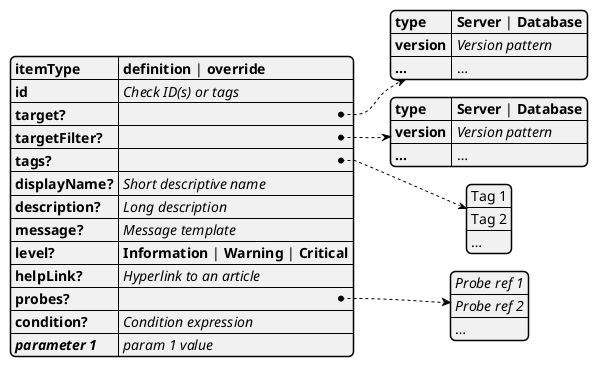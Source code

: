 @startjson
{
    "itemType": "<b>definition</b> | <b>override</b>",
    "id": "<i>Check ID(s) or tags</i>",
    "target?": {
        "type": "<b>Server</b> | <b>Database</b>",
        "version": "<i>Version pattern</i>",
        "…": "…"
    },
    "targetFilter?": {
        "type": "<b>Server</b> | <b>Database</b>",
        "version": "<i>Version pattern</i>",
        "…": "…"
    },
    "tags?": ["Tag 1", "Tag 2", "…"],
    "displayName?": "<i>Short descriptive name</i>",
    "description?": "<i>Long description</i>",
    "message?": "<i>Message template</i>",
    "level?": "<b>Information</b> | <b>Warning</b> | <b>Critical</b>",
    "helpLink?": "<i>Hyperlink to an article</i>",
    "probes?": [
        "<i>Probe ref 1</i>",
        "<i>Probe ref 2</i>",
        "…"
    ],
    "condition?": "<i>Condition expression</i>",
    "<i>parameter 1</i>": "<i>param 1 value</i>"
}
@endjson